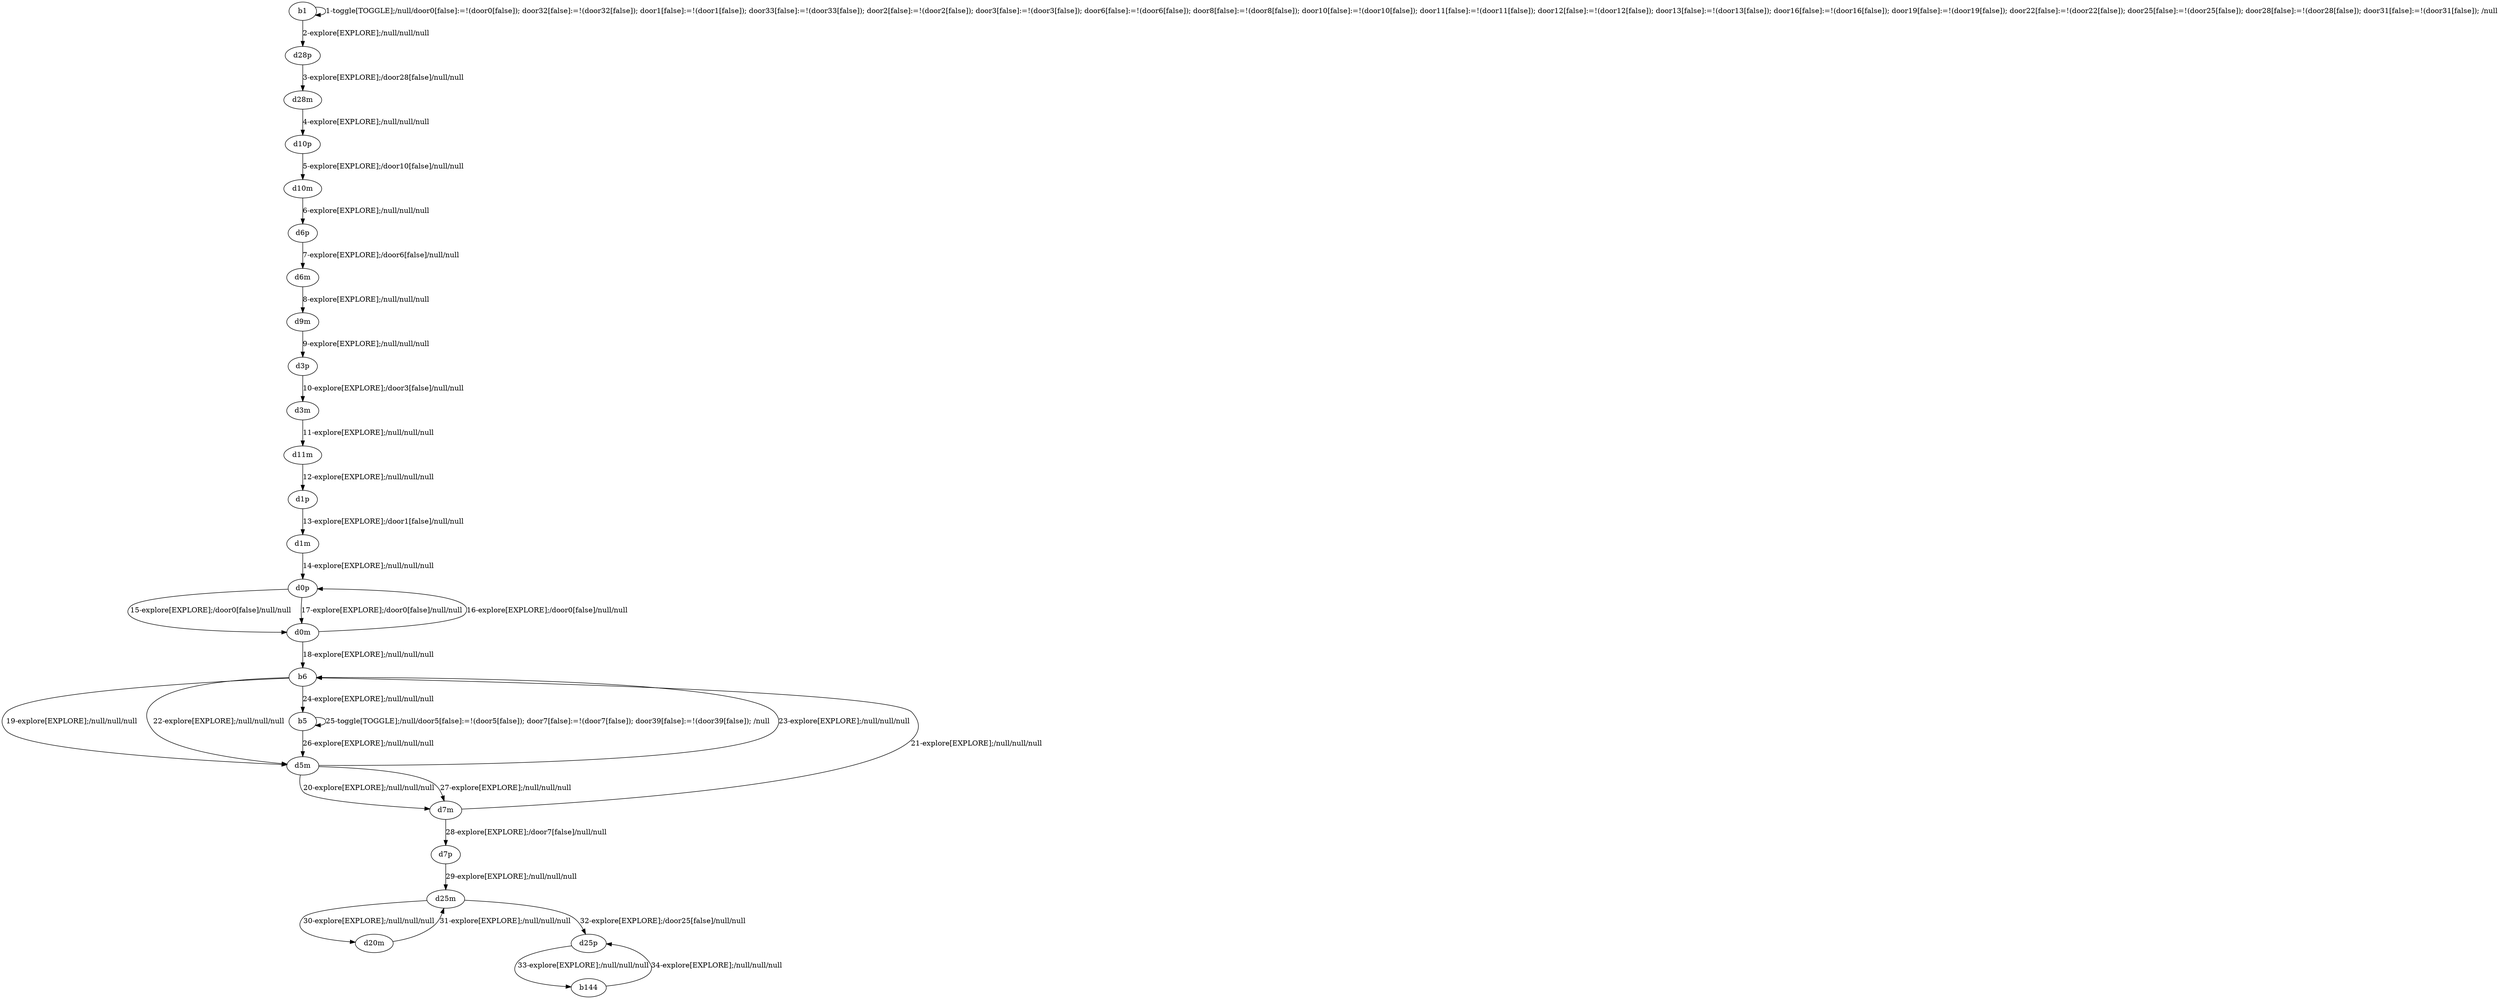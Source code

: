 # Total number of goals covered by this test: 1
# b144 --> d25p

digraph g {
"b1" -> "b1" [label = "1-toggle[TOGGLE];/null/door0[false]:=!(door0[false]); door32[false]:=!(door32[false]); door1[false]:=!(door1[false]); door33[false]:=!(door33[false]); door2[false]:=!(door2[false]); door3[false]:=!(door3[false]); door6[false]:=!(door6[false]); door8[false]:=!(door8[false]); door10[false]:=!(door10[false]); door11[false]:=!(door11[false]); door12[false]:=!(door12[false]); door13[false]:=!(door13[false]); door16[false]:=!(door16[false]); door19[false]:=!(door19[false]); door22[false]:=!(door22[false]); door25[false]:=!(door25[false]); door28[false]:=!(door28[false]); door31[false]:=!(door31[false]); /null"];
"b1" -> "d28p" [label = "2-explore[EXPLORE];/null/null/null"];
"d28p" -> "d28m" [label = "3-explore[EXPLORE];/door28[false]/null/null"];
"d28m" -> "d10p" [label = "4-explore[EXPLORE];/null/null/null"];
"d10p" -> "d10m" [label = "5-explore[EXPLORE];/door10[false]/null/null"];
"d10m" -> "d6p" [label = "6-explore[EXPLORE];/null/null/null"];
"d6p" -> "d6m" [label = "7-explore[EXPLORE];/door6[false]/null/null"];
"d6m" -> "d9m" [label = "8-explore[EXPLORE];/null/null/null"];
"d9m" -> "d3p" [label = "9-explore[EXPLORE];/null/null/null"];
"d3p" -> "d3m" [label = "10-explore[EXPLORE];/door3[false]/null/null"];
"d3m" -> "d11m" [label = "11-explore[EXPLORE];/null/null/null"];
"d11m" -> "d1p" [label = "12-explore[EXPLORE];/null/null/null"];
"d1p" -> "d1m" [label = "13-explore[EXPLORE];/door1[false]/null/null"];
"d1m" -> "d0p" [label = "14-explore[EXPLORE];/null/null/null"];
"d0p" -> "d0m" [label = "15-explore[EXPLORE];/door0[false]/null/null"];
"d0m" -> "d0p" [label = "16-explore[EXPLORE];/door0[false]/null/null"];
"d0p" -> "d0m" [label = "17-explore[EXPLORE];/door0[false]/null/null"];
"d0m" -> "b6" [label = "18-explore[EXPLORE];/null/null/null"];
"b6" -> "d5m" [label = "19-explore[EXPLORE];/null/null/null"];
"d5m" -> "d7m" [label = "20-explore[EXPLORE];/null/null/null"];
"d7m" -> "b6" [label = "21-explore[EXPLORE];/null/null/null"];
"b6" -> "d5m" [label = "22-explore[EXPLORE];/null/null/null"];
"d5m" -> "b6" [label = "23-explore[EXPLORE];/null/null/null"];
"b6" -> "b5" [label = "24-explore[EXPLORE];/null/null/null"];
"b5" -> "b5" [label = "25-toggle[TOGGLE];/null/door5[false]:=!(door5[false]); door7[false]:=!(door7[false]); door39[false]:=!(door39[false]); /null"];
"b5" -> "d5m" [label = "26-explore[EXPLORE];/null/null/null"];
"d5m" -> "d7m" [label = "27-explore[EXPLORE];/null/null/null"];
"d7m" -> "d7p" [label = "28-explore[EXPLORE];/door7[false]/null/null"];
"d7p" -> "d25m" [label = "29-explore[EXPLORE];/null/null/null"];
"d25m" -> "d20m" [label = "30-explore[EXPLORE];/null/null/null"];
"d20m" -> "d25m" [label = "31-explore[EXPLORE];/null/null/null"];
"d25m" -> "d25p" [label = "32-explore[EXPLORE];/door25[false]/null/null"];
"d25p" -> "b144" [label = "33-explore[EXPLORE];/null/null/null"];
"b144" -> "d25p" [label = "34-explore[EXPLORE];/null/null/null"];
}